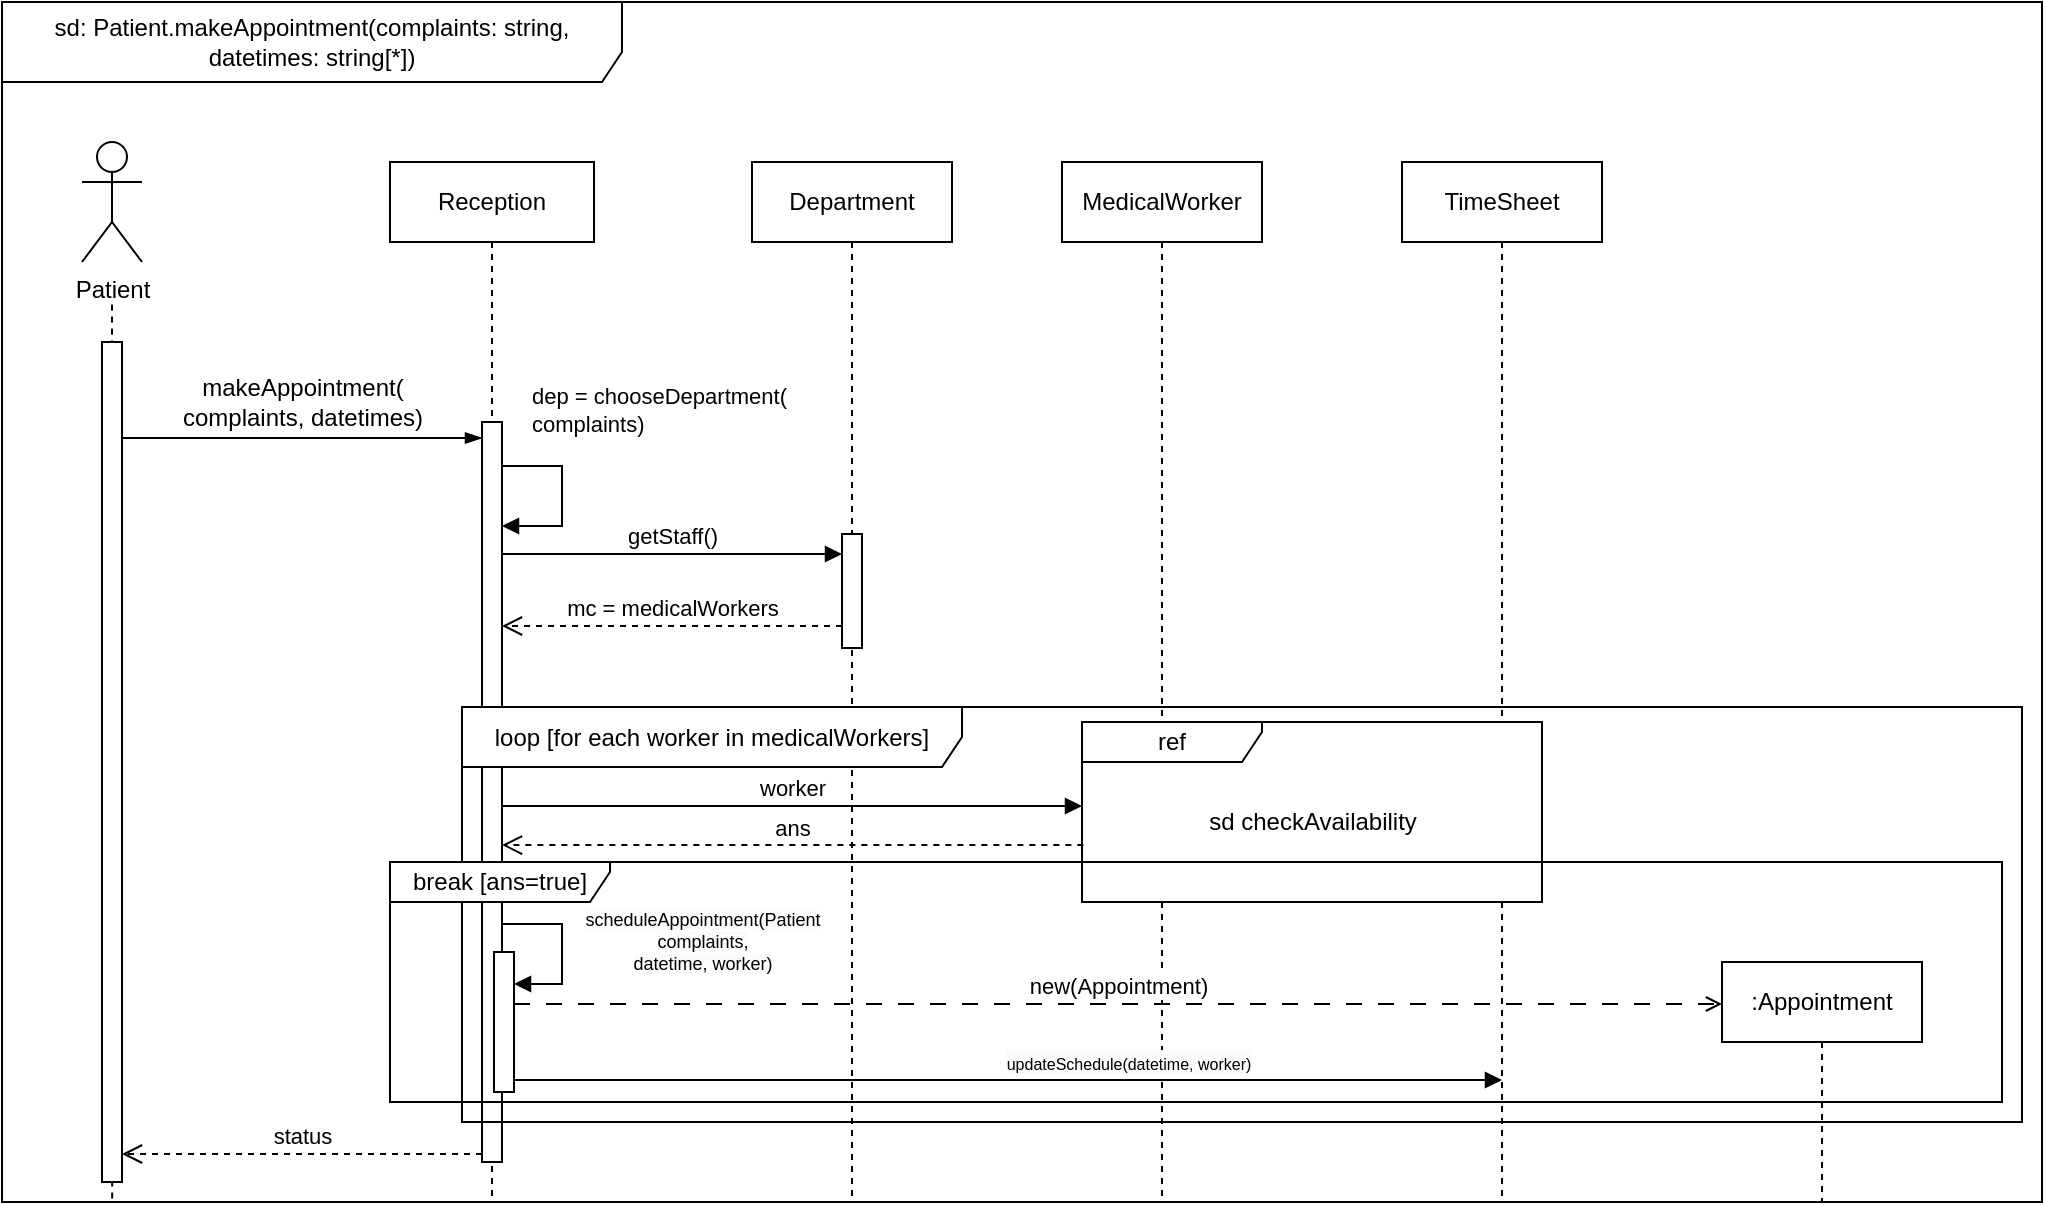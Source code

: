 <mxfile version="24.8.3" pages="3">
  <diagram name="SD1" id="IPUVujdmmtZPShG0CMn7">
    <mxGraphModel dx="2220" dy="760" grid="1" gridSize="10" guides="1" tooltips="1" connect="1" arrows="1" fold="1" page="1" pageScale="1" pageWidth="827" pageHeight="1169" math="0" shadow="0">
      <root>
        <mxCell id="0" />
        <mxCell id="1" parent="0" />
        <mxCell id="OSnAuyY-agooGBxpE260-1" value="sd: Patient.makeAppointment(complaints: string, datetimes: string[*])" style="shape=umlFrame;whiteSpace=wrap;html=1;pointerEvents=0;width=310;height=40;swimlaneFillColor=default;" parent="1" vertex="1">
          <mxGeometry x="-510" y="80" width="1020" height="600" as="geometry" />
        </mxCell>
        <mxCell id="OSnAuyY-agooGBxpE260-57" value="" style="endArrow=none;dashed=1;html=1;rounded=0;exitX=0.054;exitY=0.997;exitDx=0;exitDy=0;exitPerimeter=0;targetPerimeterSpacing=0;sourcePerimeterSpacing=0;endSize=13;" parent="1" source="OSnAuyY-agooGBxpE260-1" edge="1">
          <mxGeometry width="50" height="50" relative="1" as="geometry">
            <mxPoint x="-460" y="450" as="sourcePoint" />
            <mxPoint x="-455" y="230" as="targetPoint" />
          </mxGeometry>
        </mxCell>
        <mxCell id="OSnAuyY-agooGBxpE260-51" value="TimeSheet" style="shape=umlLifeline;perimeter=lifelinePerimeter;whiteSpace=wrap;html=1;container=1;dropTarget=0;collapsible=0;recursiveResize=0;outlineConnect=0;portConstraint=eastwest;newEdgeStyle={&quot;curved&quot;:0,&quot;rounded&quot;:0};" parent="1" vertex="1">
          <mxGeometry x="190" y="160" width="100" height="520" as="geometry" />
        </mxCell>
        <mxCell id="OSnAuyY-agooGBxpE260-50" value="MedicalWorker" style="shape=umlLifeline;perimeter=lifelinePerimeter;whiteSpace=wrap;html=1;container=1;dropTarget=0;collapsible=0;recursiveResize=0;outlineConnect=0;portConstraint=eastwest;newEdgeStyle={&quot;curved&quot;:0,&quot;rounded&quot;:0};" parent="1" vertex="1">
          <mxGeometry x="20" y="160" width="100" height="520" as="geometry" />
        </mxCell>
        <mxCell id="OSnAuyY-agooGBxpE260-48" value="Reception" style="shape=umlLifeline;perimeter=lifelinePerimeter;whiteSpace=wrap;html=1;container=1;dropTarget=0;collapsible=0;recursiveResize=0;outlineConnect=0;portConstraint=eastwest;newEdgeStyle={&quot;curved&quot;:0,&quot;rounded&quot;:0};" parent="1" vertex="1">
          <mxGeometry x="-316" y="160" width="102" height="520" as="geometry" />
        </mxCell>
        <mxCell id="OSnAuyY-agooGBxpE260-47" value="Department" style="shape=umlLifeline;perimeter=lifelinePerimeter;whiteSpace=wrap;html=1;container=1;dropTarget=0;collapsible=0;recursiveResize=0;outlineConnect=0;portConstraint=eastwest;newEdgeStyle={&quot;curved&quot;:0,&quot;rounded&quot;:0};" parent="1" vertex="1">
          <mxGeometry x="-135" y="160" width="100" height="520" as="geometry" />
        </mxCell>
        <mxCell id="OSnAuyY-agooGBxpE260-37" value="" style="html=1;points=[[0,0,0,0,5],[0,1,0,0,-5],[1,0,0,0,5],[1,1,0,0,-5]];perimeter=orthogonalPerimeter;outlineConnect=0;targetShapes=umlLifeline;portConstraint=eastwest;newEdgeStyle={&quot;curved&quot;:0,&quot;rounded&quot;:0};" parent="OSnAuyY-agooGBxpE260-47" vertex="1">
          <mxGeometry x="45" y="186" width="10" height="57" as="geometry" />
        </mxCell>
        <mxCell id="OSnAuyY-agooGBxpE260-9" value="Patient" style="shape=umlActor;verticalLabelPosition=bottom;verticalAlign=top;html=1;" parent="1" vertex="1">
          <mxGeometry x="-470" y="150" width="30" height="60" as="geometry" />
        </mxCell>
        <mxCell id="OSnAuyY-agooGBxpE260-10" value="" style="html=1;points=[[0,0,0,0,5],[0,1,0,0,-5],[1,0,0,0,5],[1,1,0,0,-5]];perimeter=orthogonalPerimeter;outlineConnect=0;targetShapes=umlLifeline;portConstraint=eastwest;newEdgeStyle={&quot;curved&quot;:0,&quot;rounded&quot;:0};" parent="1" vertex="1">
          <mxGeometry x="-460" y="250" width="10" height="420" as="geometry" />
        </mxCell>
        <mxCell id="OSnAuyY-agooGBxpE260-11" value="" style="html=1;points=[[0,0,0,0,5],[0,1,0,0,-5],[1,0,0,0,5],[1,1,0,0,-5]];perimeter=orthogonalPerimeter;outlineConnect=0;targetShapes=umlLifeline;portConstraint=eastwest;newEdgeStyle={&quot;curved&quot;:0,&quot;rounded&quot;:0};" parent="1" vertex="1">
          <mxGeometry x="-270" y="290" width="10" height="370" as="geometry" />
        </mxCell>
        <mxCell id="OSnAuyY-agooGBxpE260-17" value="" style="endArrow=blockThin;html=1;rounded=0;endFill=1;" parent="1" target="OSnAuyY-agooGBxpE260-11" edge="1">
          <mxGeometry width="50" height="50" relative="1" as="geometry">
            <mxPoint x="-450" y="298" as="sourcePoint" />
            <mxPoint x="-320" y="298" as="targetPoint" />
          </mxGeometry>
        </mxCell>
        <mxCell id="OSnAuyY-agooGBxpE260-19" value="makeAppointment(&lt;div&gt;complaints,&amp;nbsp;&lt;span style=&quot;background-color: initial;&quot;&gt;datetimes)&lt;/span&gt;&lt;/div&gt;" style="text;html=1;align=center;verticalAlign=middle;resizable=0;points=[];autosize=1;strokeColor=none;fillColor=none;" parent="1" vertex="1">
          <mxGeometry x="-430" y="260" width="140" height="40" as="geometry" />
        </mxCell>
        <mxCell id="OSnAuyY-agooGBxpE260-23" value="dep = chooseDepartment(&lt;div&gt;complaints)&lt;/div&gt;" style="html=1;align=left;spacingLeft=2;endArrow=block;rounded=0;edgeStyle=orthogonalEdgeStyle;curved=0;rounded=0;" parent="1" target="OSnAuyY-agooGBxpE260-11" edge="1">
          <mxGeometry x="-0.765" y="28" relative="1" as="geometry">
            <mxPoint x="-260" y="312" as="sourcePoint" />
            <Array as="points">
              <mxPoint x="-230" y="312" />
              <mxPoint x="-230" y="342" />
            </Array>
            <mxPoint x="-250" y="342" as="targetPoint" />
            <mxPoint as="offset" />
          </mxGeometry>
        </mxCell>
        <mxCell id="OSnAuyY-agooGBxpE260-38" value="getStaff()" style="html=1;verticalAlign=bottom;endArrow=block;curved=0;rounded=0;" parent="1" source="OSnAuyY-agooGBxpE260-11" edge="1">
          <mxGeometry width="80" relative="1" as="geometry">
            <mxPoint x="-250" y="356" as="sourcePoint" />
            <mxPoint x="-90" y="356.0" as="targetPoint" />
            <mxPoint as="offset" />
          </mxGeometry>
        </mxCell>
        <mxCell id="OSnAuyY-agooGBxpE260-39" value="mc = medicalWorkers" style="html=1;verticalAlign=bottom;endArrow=open;dashed=1;endSize=8;curved=0;rounded=0;" parent="1" target="OSnAuyY-agooGBxpE260-11" edge="1">
          <mxGeometry relative="1" as="geometry">
            <mxPoint x="-90" y="392" as="sourcePoint" />
            <mxPoint x="-250" y="392" as="targetPoint" />
          </mxGeometry>
        </mxCell>
        <mxCell id="OSnAuyY-agooGBxpE260-40" value="ref" style="shape=umlFrame;whiteSpace=wrap;html=1;pointerEvents=0;gradientColor=none;swimlaneFillColor=default;width=90;height=20;" parent="1" vertex="1">
          <mxGeometry x="30" y="440" width="230" height="90" as="geometry" />
        </mxCell>
        <mxCell id="OSnAuyY-agooGBxpE260-45" value="sd checkAvailability" style="text;html=1;align=center;verticalAlign=middle;resizable=0;points=[];autosize=1;strokeColor=none;fillColor=none;" parent="1" vertex="1">
          <mxGeometry x="80" y="475" width="130" height="30" as="geometry" />
        </mxCell>
        <mxCell id="OSnAuyY-agooGBxpE260-55" value="status" style="html=1;verticalAlign=bottom;endArrow=open;dashed=1;endSize=8;curved=0;rounded=0;" parent="1" edge="1">
          <mxGeometry relative="1" as="geometry">
            <mxPoint x="-270" y="656" as="sourcePoint" />
            <mxPoint x="-450" y="656" as="targetPoint" />
            <Array as="points">
              <mxPoint x="-340" y="656" />
              <mxPoint x="-410" y="656" />
            </Array>
          </mxGeometry>
        </mxCell>
        <mxCell id="OSnAuyY-agooGBxpE260-60" value="loop [for each worker in medicalWorkers]" style="shape=umlFrame;whiteSpace=wrap;html=1;pointerEvents=0;width=250;height=30;" parent="1" vertex="1">
          <mxGeometry x="-280" y="432.5" width="780" height="207.5" as="geometry" />
        </mxCell>
        <mxCell id="OSnAuyY-agooGBxpE260-64" value="worker" style="html=1;verticalAlign=bottom;endArrow=block;curved=0;rounded=0;" parent="1" edge="1">
          <mxGeometry width="80" relative="1" as="geometry">
            <mxPoint x="-260" y="482" as="sourcePoint" />
            <mxPoint x="30" y="482" as="targetPoint" />
          </mxGeometry>
        </mxCell>
        <mxCell id="OSnAuyY-agooGBxpE260-65" value="break [ans=true]" style="shape=umlFrame;whiteSpace=wrap;html=1;pointerEvents=0;width=110;height=20;" parent="1" vertex="1">
          <mxGeometry x="-316" y="510" width="806" height="120" as="geometry" />
        </mxCell>
        <mxCell id="OSnAuyY-agooGBxpE260-67" value="" style="html=1;points=[[0,0,0,0,5],[0,1,0,0,-5],[1,0,0,0,5],[1,1,0,0,-5]];perimeter=orthogonalPerimeter;outlineConnect=0;targetShapes=umlLifeline;portConstraint=eastwest;newEdgeStyle={&quot;curved&quot;:0,&quot;rounded&quot;:0};" parent="1" vertex="1">
          <mxGeometry x="-264" y="555" width="10" height="70" as="geometry" />
        </mxCell>
        <mxCell id="OSnAuyY-agooGBxpE260-68" value="" style="html=1;align=left;spacingLeft=2;endArrow=block;rounded=0;edgeStyle=orthogonalEdgeStyle;curved=0;rounded=0;" parent="1" target="OSnAuyY-agooGBxpE260-67" edge="1">
          <mxGeometry relative="1" as="geometry">
            <mxPoint x="-260" y="541" as="sourcePoint" />
            <Array as="points">
              <mxPoint x="-230" y="571" />
            </Array>
          </mxGeometry>
        </mxCell>
        <mxCell id="OSnAuyY-agooGBxpE260-69" value="&lt;span style=&quot;text-align: left; text-wrap-mode: wrap; background-color: rgb(251, 251, 251); font-size: 9px;&quot;&gt;&lt;font style=&quot;font-size: 9px;&quot;&gt;scheduleAppointment(Patient&lt;/font&gt;&lt;/span&gt;&lt;div style=&quot;font-size: 9px;&quot;&gt;&lt;span style=&quot;text-align: left; text-wrap-mode: wrap; background-color: rgb(251, 251, 251); font-size: 9px;&quot;&gt;&lt;font style=&quot;font-size: 9px;&quot;&gt;complaints,&lt;/font&gt;&lt;/span&gt;&lt;/div&gt;&lt;div style=&quot;font-size: 9px;&quot;&gt;&lt;span style=&quot;text-align: left; text-wrap-mode: wrap; background-color: rgb(251, 251, 251); font-size: 9px;&quot;&gt;&lt;font style=&quot;font-size: 9px;&quot;&gt;datetime, worker)&lt;/font&gt;&lt;/span&gt;&lt;/div&gt;" style="edgeLabel;html=1;align=center;verticalAlign=middle;resizable=0;points=[];fontSize=9;" parent="OSnAuyY-agooGBxpE260-68" vertex="1" connectable="0">
          <mxGeometry x="0.099" y="-1" relative="1" as="geometry">
            <mxPoint x="71" y="-7" as="offset" />
          </mxGeometry>
        </mxCell>
        <mxCell id="xRTvOlvAQEUQsUmZZIJ9-2" value="ans" style="html=1;verticalAlign=bottom;endArrow=open;dashed=1;endSize=8;curved=0;rounded=0;exitX=0.003;exitY=0.684;exitDx=0;exitDy=0;exitPerimeter=0;" parent="1" source="OSnAuyY-agooGBxpE260-40" target="OSnAuyY-agooGBxpE260-11" edge="1">
          <mxGeometry relative="1" as="geometry">
            <mxPoint x="-60" y="503" as="sourcePoint" />
            <mxPoint x="-140" y="503" as="targetPoint" />
          </mxGeometry>
        </mxCell>
        <mxCell id="xRTvOlvAQEUQsUmZZIJ9-3" value="&lt;span style=&quot;text-align: left; text-wrap-mode: wrap; background-color: rgb(251, 251, 251);&quot;&gt;&lt;font style=&quot;font-size: 8px;&quot;&gt;updateSchedule(datetime, worker)&lt;/font&gt;&lt;/span&gt;" style="html=1;verticalAlign=bottom;endArrow=block;curved=0;rounded=0;" parent="1" edge="1">
          <mxGeometry x="0.243" width="80" relative="1" as="geometry">
            <mxPoint x="-254" y="619" as="sourcePoint" />
            <mxPoint x="240" y="619" as="targetPoint" />
            <mxPoint as="offset" />
          </mxGeometry>
        </mxCell>
        <mxCell id="r-moTCt53zOHv2VmeQEz-1" value=":Appointment" style="shape=umlLifeline;perimeter=lifelinePerimeter;whiteSpace=wrap;html=1;container=1;dropTarget=0;collapsible=0;recursiveResize=0;outlineConnect=0;portConstraint=eastwest;newEdgeStyle={&quot;curved&quot;:0,&quot;rounded&quot;:0};" parent="1" vertex="1">
          <mxGeometry x="350" y="560" width="100" height="120" as="geometry" />
        </mxCell>
        <mxCell id="r-moTCt53zOHv2VmeQEz-3" value="new(Appointment)" style="html=1;verticalAlign=bottom;endArrow=open;curved=0;rounded=0;dashed=1;dashPattern=8 8;endFill=0;" parent="1" edge="1">
          <mxGeometry width="80" relative="1" as="geometry">
            <mxPoint x="-254.0" y="581" as="sourcePoint" />
            <mxPoint x="350" y="581" as="targetPoint" />
          </mxGeometry>
        </mxCell>
      </root>
    </mxGraphModel>
  </diagram>
  <diagram id="a7ns2n16CXBNmLfBDM0L" name="SD2">
    <mxGraphModel dx="2828" dy="760" grid="1" gridSize="10" guides="1" tooltips="1" connect="1" arrows="1" fold="1" page="1" pageScale="1" pageWidth="827" pageHeight="1169" math="0" shadow="0">
      <root>
        <mxCell id="0" />
        <mxCell id="1" parent="0" />
        <mxCell id="6RctxTQbn7jA8UyajEi0-1" value="&lt;span style=&quot;text-wrap-mode: nowrap;&quot;&gt;sd checkAvailability&lt;/span&gt;" style="shape=umlFrame;whiteSpace=wrap;html=1;pointerEvents=0;gradientColor=none;swimlaneFillColor=default;width=170;height=30;" parent="1" vertex="1">
          <mxGeometry x="-1538.35" y="40" width="550" height="390" as="geometry" />
        </mxCell>
        <mxCell id="6RctxTQbn7jA8UyajEi0-2" value=":MedicalWorker" style="shape=umlLifeline;perimeter=lifelinePerimeter;whiteSpace=wrap;html=1;container=1;dropTarget=0;collapsible=0;recursiveResize=0;outlineConnect=0;portConstraint=eastwest;newEdgeStyle={&quot;curved&quot;:0,&quot;rounded&quot;:0};" parent="1" vertex="1">
          <mxGeometry x="-1388.35" y="90" width="100" height="340" as="geometry" />
        </mxCell>
        <mxCell id="E8eBlwKSeClwFS0IbUn1-1" value="" style="html=1;points=[[0,0,0,0,5],[0,1,0,0,-5],[1,0,0,0,5],[1,1,0,0,-5]];perimeter=orthogonalPerimeter;outlineConnect=0;targetShapes=umlLifeline;portConstraint=eastwest;newEdgeStyle={&quot;curved&quot;:0,&quot;rounded&quot;:0};" parent="6RctxTQbn7jA8UyajEi0-2" vertex="1">
          <mxGeometry x="45" y="50" width="10" height="280" as="geometry" />
        </mxCell>
        <mxCell id="6RctxTQbn7jA8UyajEi0-3" value=":TimeSheet" style="shape=umlLifeline;perimeter=lifelinePerimeter;whiteSpace=wrap;html=1;container=1;dropTarget=0;collapsible=0;recursiveResize=0;outlineConnect=0;portConstraint=eastwest;newEdgeStyle={&quot;curved&quot;:0,&quot;rounded&quot;:0};" parent="1" vertex="1">
          <mxGeometry x="-1098.35" y="90" width="100" height="340" as="geometry" />
        </mxCell>
        <mxCell id="WRwWexdqhhIisoKOPa96-3" value="" style="html=1;points=[[0,0,0,0,5],[0,1,0,0,-5],[1,0,0,0,5],[1,1,0,0,-5]];perimeter=orthogonalPerimeter;outlineConnect=0;targetShapes=umlLifeline;portConstraint=eastwest;newEdgeStyle={&quot;curved&quot;:0,&quot;rounded&quot;:0};" parent="6RctxTQbn7jA8UyajEi0-3" vertex="1">
          <mxGeometry x="45" y="70" width="10" height="50" as="geometry" />
        </mxCell>
        <mxCell id="E8eBlwKSeClwFS0IbUn1-3" value="" style="html=1;verticalAlign=bottom;endArrow=block;curved=0;rounded=0;" parent="1" target="E8eBlwKSeClwFS0IbUn1-1" edge="1">
          <mxGeometry width="80" relative="1" as="geometry">
            <mxPoint x="-1538.35" y="160" as="sourcePoint" />
            <mxPoint x="-1458.35" y="160" as="targetPoint" />
          </mxGeometry>
        </mxCell>
        <mxCell id="WRwWexdqhhIisoKOPa96-4" value="getSchedule(worker)" style="html=1;verticalAlign=bottom;endArrow=block;curved=0;rounded=0;" parent="1" edge="1">
          <mxGeometry width="80" relative="1" as="geometry">
            <mxPoint x="-1333.35" y="170" as="sourcePoint" />
            <mxPoint x="-1053.35" y="170" as="targetPoint" />
          </mxGeometry>
        </mxCell>
        <mxCell id="WRwWexdqhhIisoKOPa96-5" value="timesheets" style="html=1;verticalAlign=bottom;endArrow=open;dashed=1;endSize=8;curved=0;rounded=0;exitX=0;exitY=1;exitDx=0;exitDy=-5;exitPerimeter=0;" parent="1" source="WRwWexdqhhIisoKOPa96-3" target="E8eBlwKSeClwFS0IbUn1-1" edge="1">
          <mxGeometry relative="1" as="geometry">
            <mxPoint x="-1188.35" y="300" as="sourcePoint" />
            <mxPoint x="-1268.35" y="300" as="targetPoint" />
          </mxGeometry>
        </mxCell>
        <mxCell id="WRwWexdqhhIisoKOPa96-6" value="loop [for each ts in timesheets]" style="shape=umlFrame;whiteSpace=wrap;html=1;pointerEvents=0;width=146;height=30;" parent="1" vertex="1">
          <mxGeometry x="-1354.35" y="230" width="236" height="150" as="geometry" />
        </mxCell>
        <mxCell id="WRwWexdqhhIisoKOPa96-7" value="break [ts in datetimes]" style="shape=umlFrame;whiteSpace=wrap;html=1;pointerEvents=0;width=140;height=30;" parent="1" vertex="1">
          <mxGeometry x="-1388.35" y="275" width="220" height="85" as="geometry" />
        </mxCell>
        <mxCell id="WRwWexdqhhIisoKOPa96-8" value="true" style="html=1;verticalAlign=bottom;endArrow=open;dashed=1;endSize=8;curved=0;rounded=0;entryX=0.001;entryY=0.766;entryDx=0;entryDy=0;entryPerimeter=0;" parent="1" source="E8eBlwKSeClwFS0IbUn1-1" target="6RctxTQbn7jA8UyajEi0-1" edge="1">
          <mxGeometry relative="1" as="geometry">
            <mxPoint x="-1188.35" y="230" as="sourcePoint" />
            <mxPoint x="-1268.35" y="230" as="targetPoint" />
          </mxGeometry>
        </mxCell>
        <mxCell id="WRwWexdqhhIisoKOPa96-9" value="false" style="html=1;verticalAlign=bottom;endArrow=open;dashed=1;endSize=8;curved=0;rounded=0;exitX=0;exitY=1;exitDx=0;exitDy=-5;exitPerimeter=0;entryX=-0.003;entryY=0.963;entryDx=0;entryDy=0;entryPerimeter=0;" parent="1" source="E8eBlwKSeClwFS0IbUn1-1" target="6RctxTQbn7jA8UyajEi0-1" edge="1">
          <mxGeometry relative="1" as="geometry">
            <mxPoint x="-1188.35" y="230" as="sourcePoint" />
            <mxPoint x="-1268.35" y="230" as="targetPoint" />
          </mxGeometry>
        </mxCell>
      </root>
    </mxGraphModel>
  </diagram>
  <diagram id="8V-jSC9RnYeYwfoJHyFh" name="SD3">
    <mxGraphModel dx="978" dy="633" grid="1" gridSize="10" guides="1" tooltips="1" connect="1" arrows="1" fold="1" page="1" pageScale="1" pageWidth="827" pageHeight="1169" math="0" shadow="0">
      <root>
        <mxCell id="0" />
        <mxCell id="1" parent="0" />
        <mxCell id="6pYHSUjwthRizevOBF00-13" value="" style="endArrow=none;dashed=1;html=1;rounded=0;entryX=0.533;entryY=1.333;entryDx=0;entryDy=0;entryPerimeter=0;exitX=0.459;exitY=0.996;exitDx=0;exitDy=0;exitPerimeter=0;" parent="1" source="BXQw4HetUYAuLP_DdRt9-1" target="BXQw4HetUYAuLP_DdRt9-3" edge="1">
          <mxGeometry width="50" height="50" relative="1" as="geometry">
            <mxPoint x="450" y="380" as="sourcePoint" />
            <mxPoint x="500" y="330" as="targetPoint" />
          </mxGeometry>
        </mxCell>
        <mxCell id="6pYHSUjwthRizevOBF00-12" value="" style="endArrow=none;dashed=1;html=1;rounded=0;exitX=0.073;exitY=0.999;exitDx=0;exitDy=0;exitPerimeter=0;" parent="1" source="BXQw4HetUYAuLP_DdRt9-1" edge="1">
          <mxGeometry width="50" height="50" relative="1" as="geometry">
            <mxPoint x="160" y="360" as="sourcePoint" />
            <mxPoint x="125" y="160" as="targetPoint" />
          </mxGeometry>
        </mxCell>
        <mxCell id="BXQw4HetUYAuLP_DdRt9-1" value="cameAppoitment(p: Patient)" style="shape=umlFrame;whiteSpace=wrap;html=1;pointerEvents=0;width=180;height=30;" parent="1" vertex="1">
          <mxGeometry x="60" y="30" width="890" height="670" as="geometry" />
        </mxCell>
        <mxCell id="BXQw4HetUYAuLP_DdRt9-2" value="Patient" style="shape=umlActor;verticalLabelPosition=bottom;verticalAlign=top;html=1;" parent="1" vertex="1">
          <mxGeometry x="110" y="80" width="30" height="60" as="geometry" />
        </mxCell>
        <mxCell id="BXQw4HetUYAuLP_DdRt9-3" value="Doctor" style="shape=umlActor;verticalLabelPosition=bottom;verticalAlign=top;html=1;" parent="1" vertex="1">
          <mxGeometry x="454" y="80" width="30" height="60" as="geometry" />
        </mxCell>
        <mxCell id="BXQw4HetUYAuLP_DdRt9-4" value=":Appointment" style="shape=umlLifeline;perimeter=lifelinePerimeter;whiteSpace=wrap;html=1;container=1;dropTarget=0;collapsible=0;recursiveResize=0;outlineConnect=0;portConstraint=eastwest;newEdgeStyle={&quot;curved&quot;:0,&quot;rounded&quot;:0};" parent="1" vertex="1">
          <mxGeometry x="250" y="90" width="100" height="610" as="geometry" />
        </mxCell>
        <mxCell id="BXQw4HetUYAuLP_DdRt9-8" value="" style="html=1;points=[[0,0,0,0,5],[0,1,0,0,-5],[1,0,0,0,5],[1,1,0,0,-5]];perimeter=orthogonalPerimeter;outlineConnect=0;targetShapes=umlLifeline;portConstraint=eastwest;newEdgeStyle={&quot;curved&quot;:0,&quot;rounded&quot;:0};" parent="BXQw4HetUYAuLP_DdRt9-4" vertex="1">
          <mxGeometry x="45" y="90" width="10" height="50" as="geometry" />
        </mxCell>
        <mxCell id="BXQw4HetUYAuLP_DdRt9-5" value=":MedicalCard" style="shape=umlLifeline;perimeter=lifelinePerimeter;whiteSpace=wrap;html=1;container=1;dropTarget=0;collapsible=0;recursiveResize=0;outlineConnect=0;portConstraint=eastwest;newEdgeStyle={&quot;curved&quot;:0,&quot;rounded&quot;:0};" parent="1" vertex="1">
          <mxGeometry x="600" y="90" width="100" height="610" as="geometry" />
        </mxCell>
        <mxCell id="BXQw4HetUYAuLP_DdRt9-24" value="" style="html=1;points=[[0,0,0,0,5],[0,1,0,0,-5],[1,0,0,0,5],[1,1,0,0,-5]];perimeter=orthogonalPerimeter;outlineConnect=0;targetShapes=umlLifeline;portConstraint=eastwest;newEdgeStyle={&quot;curved&quot;:0,&quot;rounded&quot;:0};" parent="BXQw4HetUYAuLP_DdRt9-5" vertex="1">
          <mxGeometry x="45" y="250" width="10" height="300" as="geometry" />
        </mxCell>
        <mxCell id="BXQw4HetUYAuLP_DdRt9-6" value=":Diagnosis" style="shape=umlLifeline;perimeter=lifelinePerimeter;whiteSpace=wrap;html=1;container=1;dropTarget=0;collapsible=0;recursiveResize=0;outlineConnect=0;portConstraint=eastwest;newEdgeStyle={&quot;curved&quot;:0,&quot;rounded&quot;:0};" parent="1" vertex="1">
          <mxGeometry x="820" y="90" width="100" height="610" as="geometry" />
        </mxCell>
        <mxCell id="6pYHSUjwthRizevOBF00-9" value="" style="html=1;points=[[0,0,0,0,5],[0,1,0,0,-5],[1,0,0,0,5],[1,1,0,0,-5]];perimeter=orthogonalPerimeter;outlineConnect=0;targetShapes=umlLifeline;portConstraint=eastwest;newEdgeStyle={&quot;curved&quot;:0,&quot;rounded&quot;:0};" parent="BXQw4HetUYAuLP_DdRt9-6" vertex="1">
          <mxGeometry x="45" y="470" width="10" height="40" as="geometry" />
        </mxCell>
        <mxCell id="BXQw4HetUYAuLP_DdRt9-7" value="" style="html=1;points=[[0,0,0,0,5],[0,1,0,0,-5],[1,0,0,0,5],[1,1,0,0,-5]];perimeter=orthogonalPerimeter;outlineConnect=0;targetShapes=umlLifeline;portConstraint=eastwest;newEdgeStyle={&quot;curved&quot;:0,&quot;rounded&quot;:0};" parent="1" vertex="1">
          <mxGeometry x="120" y="170" width="10" height="500" as="geometry" />
        </mxCell>
        <mxCell id="BXQw4HetUYAuLP_DdRt9-9" value="cameAppointment(p: Patient)" style="html=1;verticalAlign=bottom;endArrow=block;curved=0;rounded=0;" parent="1" target="BXQw4HetUYAuLP_DdRt9-8" edge="1">
          <mxGeometry width="80" relative="1" as="geometry">
            <mxPoint x="130" y="189" as="sourcePoint" />
            <mxPoint x="290" y="190" as="targetPoint" />
          </mxGeometry>
        </mxCell>
        <mxCell id="BXQw4HetUYAuLP_DdRt9-10" value="" style="html=1;points=[[0,0,0,0,5],[0,1,0,0,-5],[1,0,0,0,5],[1,1,0,0,-5]];perimeter=orthogonalPerimeter;outlineConnect=0;targetShapes=umlLifeline;portConstraint=eastwest;newEdgeStyle={&quot;curved&quot;:0,&quot;rounded&quot;:0};" parent="1" vertex="1">
          <mxGeometry x="464" y="215" width="10" height="445" as="geometry" />
        </mxCell>
        <mxCell id="BXQw4HetUYAuLP_DdRt9-13" value="getComplaints()" style="html=1;verticalAlign=bottom;endArrow=block;curved=0;rounded=0;" parent="1" edge="1">
          <mxGeometry width="80" relative="1" as="geometry">
            <mxPoint x="130" y="247" as="sourcePoint" />
            <mxPoint x="464" y="247" as="targetPoint" />
          </mxGeometry>
        </mxCell>
        <mxCell id="BXQw4HetUYAuLP_DdRt9-16" value="complaintsAnalysis(&lt;div&gt;complains: string[*])&lt;/div&gt;" style="html=1;align=left;spacingLeft=2;endArrow=block;rounded=0;edgeStyle=orthogonalEdgeStyle;curved=0;rounded=0;" parent="1" edge="1">
          <mxGeometry relative="1" as="geometry">
            <mxPoint x="474" y="252" as="sourcePoint" />
            <Array as="points">
              <mxPoint x="504" y="252" />
              <mxPoint x="504" y="282" />
            </Array>
            <mxPoint x="474" y="282" as="targetPoint" />
          </mxGeometry>
        </mxCell>
        <mxCell id="BXQw4HetUYAuLP_DdRt9-25" value="getPatientDiagnosis(p:Patient)" style="html=1;verticalAlign=bottom;endArrow=block;curved=0;rounded=0;" parent="1" edge="1">
          <mxGeometry width="80" relative="1" as="geometry">
            <mxPoint x="474" y="351.5" as="sourcePoint" />
            <mxPoint x="645" y="351.5" as="targetPoint" />
          </mxGeometry>
        </mxCell>
        <mxCell id="BXQw4HetUYAuLP_DdRt9-26" value="d = Diagnosis[*]" style="html=1;verticalAlign=bottom;endArrow=open;dashed=1;endSize=8;curved=0;rounded=0;exitX=0;exitY=1;exitDx=0;exitDy=-5;exitPerimeter=0;" parent="1" edge="1">
          <mxGeometry relative="1" as="geometry">
            <mxPoint x="645" y="382" as="sourcePoint" />
            <mxPoint x="474" y="382" as="targetPoint" />
          </mxGeometry>
        </mxCell>
        <mxCell id="6pYHSUjwthRizevOBF00-2" value="res = patientCheckup(&lt;div&gt;p:Patient)&lt;/div&gt;" style="html=1;align=left;spacingLeft=2;endArrow=block;rounded=0;edgeStyle=orthogonalEdgeStyle;curved=0;rounded=0;" parent="1" target="BXQw4HetUYAuLP_DdRt9-10" edge="1">
          <mxGeometry relative="1" as="geometry">
            <mxPoint x="474" y="410" as="sourcePoint" />
            <Array as="points">
              <mxPoint x="504" y="410" />
              <mxPoint x="504" y="440" />
            </Array>
            <mxPoint x="479" y="440" as="targetPoint" />
          </mxGeometry>
        </mxCell>
        <mxCell id="6pYHSUjwthRizevOBF00-3" value="" style="html=1;verticalAlign=bottom;endArrow=block;curved=0;rounded=0;entryX=0;entryY=0;entryDx=0;entryDy=5;entryPerimeter=0;" parent="1" source="BXQw4HetUYAuLP_DdRt9-8" target="BXQw4HetUYAuLP_DdRt9-10" edge="1">
          <mxGeometry width="80" relative="1" as="geometry">
            <mxPoint x="530" y="350" as="sourcePoint" />
            <mxPoint x="610" y="350" as="targetPoint" />
          </mxGeometry>
        </mxCell>
        <mxCell id="6pYHSUjwthRizevOBF00-4" value="opt&amp;nbsp;&lt;span style=&quot;text-wrap-mode: nowrap;&quot;&gt;[bad_treatment = true]&lt;/span&gt;" style="shape=umlFrame;whiteSpace=wrap;html=1;pointerEvents=0;width=176;height=30;" parent="1" vertex="1">
          <mxGeometry x="454" y="510" width="431" height="100" as="geometry" />
        </mxCell>
        <mxCell id="6pYHSUjwthRizevOBF00-5" value="updateDiagnosis(d: Diagnosis)" style="html=1;verticalAlign=bottom;endArrow=block;curved=0;rounded=0;" parent="1" target="BXQw4HetUYAuLP_DdRt9-24" edge="1">
          <mxGeometry width="80" relative="1" as="geometry">
            <mxPoint x="474" y="558" as="sourcePoint" />
            <mxPoint x="570" y="558" as="targetPoint" />
          </mxGeometry>
        </mxCell>
        <mxCell id="6pYHSUjwthRizevOBF00-8" value="updatetreatment()" style="html=1;verticalAlign=bottom;endArrow=block;curved=0;rounded=0;" parent="1" edge="1">
          <mxGeometry width="80" relative="1" as="geometry">
            <mxPoint x="655" y="570.5" as="sourcePoint" />
            <mxPoint x="865.0" y="570.5" as="targetPoint" />
          </mxGeometry>
        </mxCell>
        <mxCell id="6pYHSUjwthRizevOBF00-11" value="status" style="html=1;verticalAlign=bottom;endArrow=open;dashed=1;endSize=8;curved=0;rounded=0;" parent="1" edge="1">
          <mxGeometry relative="1" as="geometry">
            <mxPoint x="464" y="643.5" as="sourcePoint" />
            <mxPoint x="130" y="643.5" as="targetPoint" />
          </mxGeometry>
        </mxCell>
      </root>
    </mxGraphModel>
  </diagram>
</mxfile>
